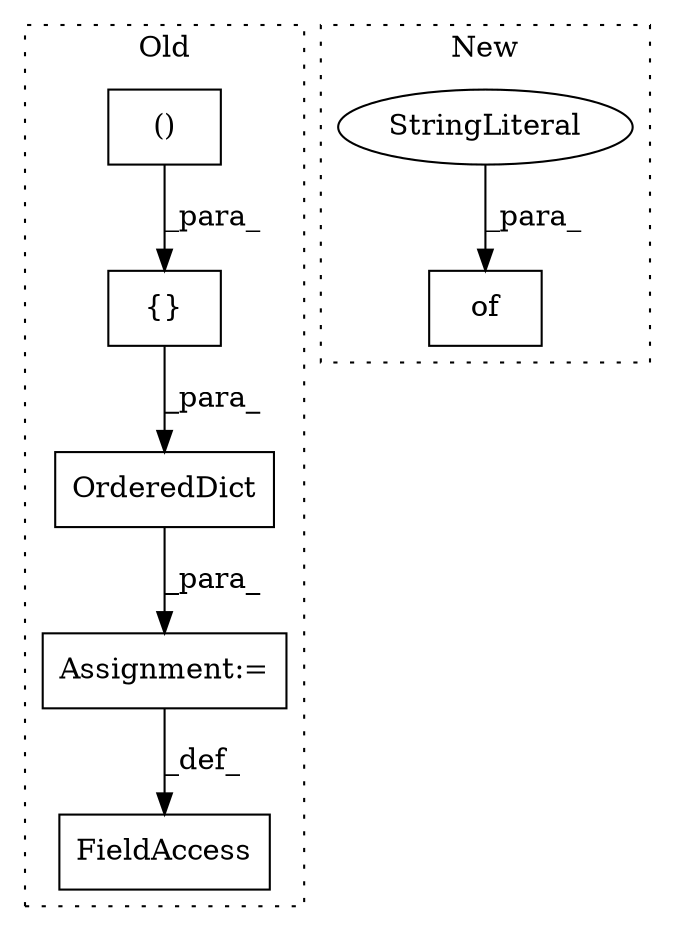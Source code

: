 digraph G {
subgraph cluster0 {
1 [label="OrderedDict" a="32" s="6553,7013" l="12,1" shape="box"];
4 [label="Assignment:=" a="7" s="6552" l="1" shape="box"];
5 [label="()" a="106" s="6580" l="85" shape="box"];
6 [label="{}" a="4" s="6574,7011" l="6,2" shape="box"];
7 [label="FieldAccess" a="22" s="6539" l="13" shape="box"];
label = "Old";
style="dotted";
}
subgraph cluster1 {
2 [label="of" a="32" s="10698,10818" l="3,1" shape="box"];
3 [label="StringLiteral" a="45" s="10752" l="6" shape="ellipse"];
label = "New";
style="dotted";
}
1 -> 4 [label="_para_"];
3 -> 2 [label="_para_"];
4 -> 7 [label="_def_"];
5 -> 6 [label="_para_"];
6 -> 1 [label="_para_"];
}